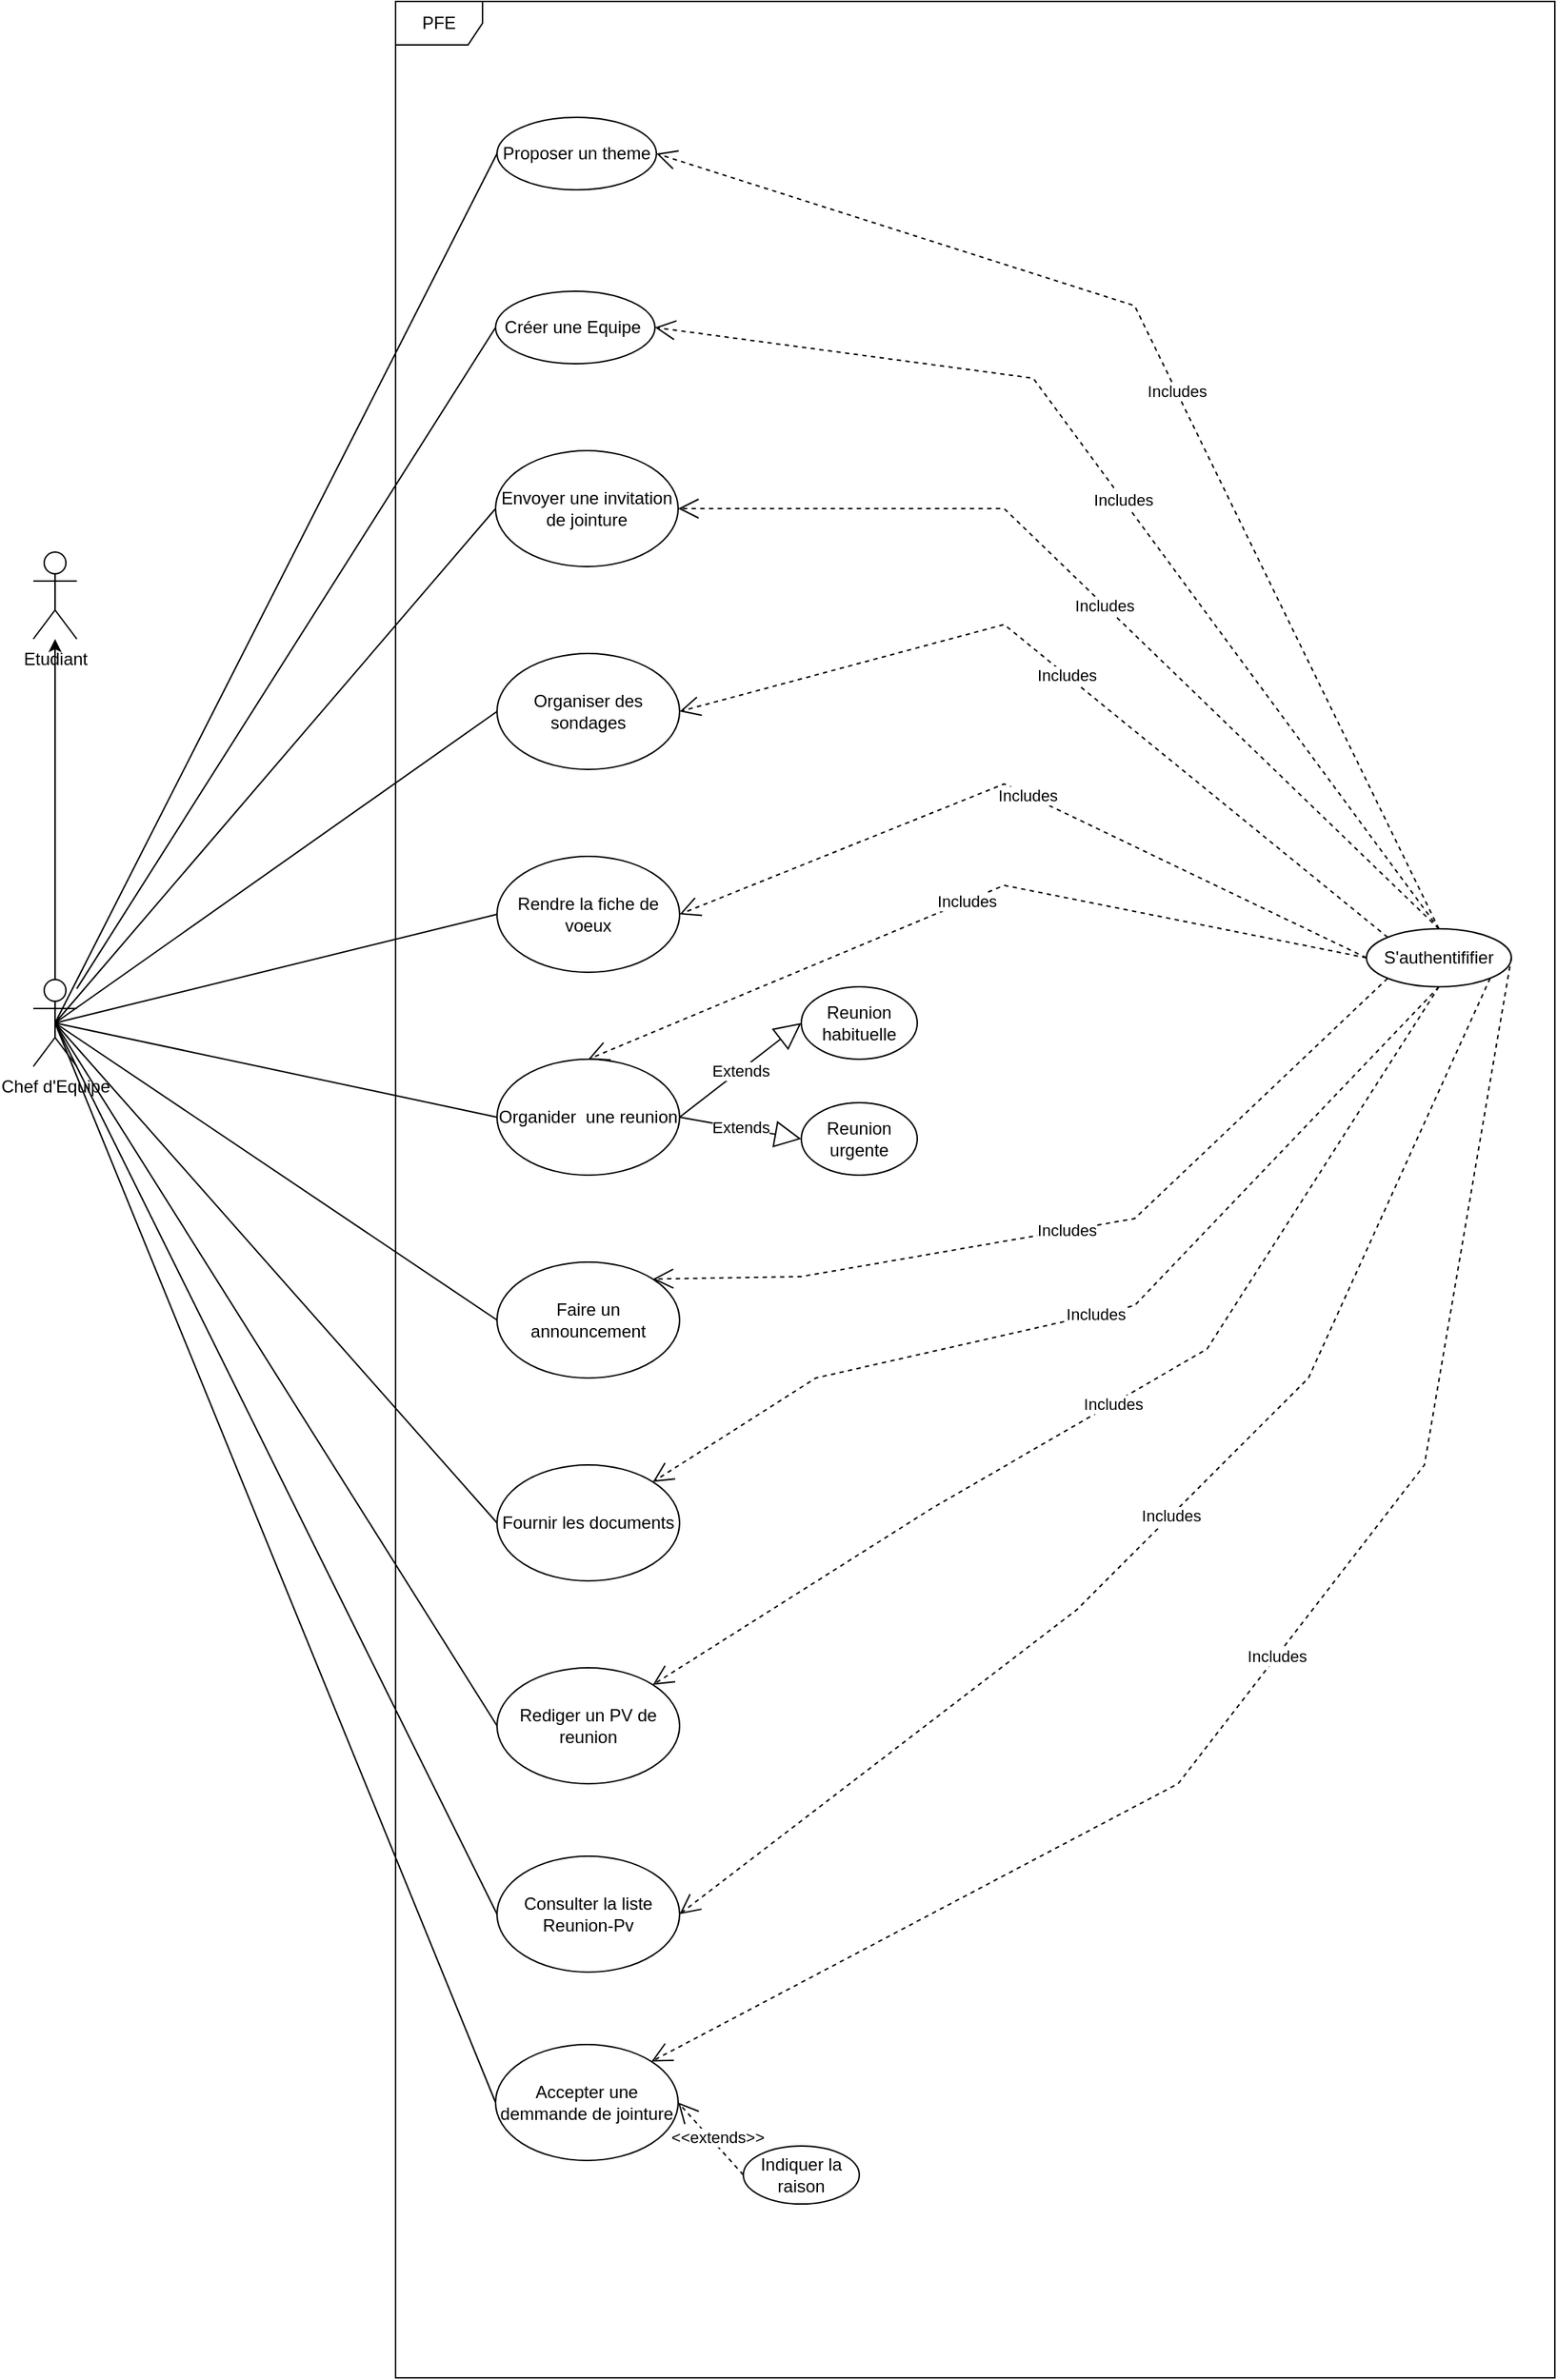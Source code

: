 <mxfile version="16.6.6" type="github">
  <diagram id="A067LKS2ry-VZMvpZOUi" name="Page-1">
    <mxGraphModel dx="744" dy="406" grid="1" gridSize="10" guides="1" tooltips="1" connect="1" arrows="1" fold="1" page="1" pageScale="1" pageWidth="827" pageHeight="1169" math="0" shadow="0">
      <root>
        <mxCell id="0" />
        <mxCell id="1" parent="0" />
        <mxCell id="kKdQHFVWe_23k0Kt-Wqn-3" value="" style="edgeStyle=orthogonalEdgeStyle;rounded=0;orthogonalLoop=1;jettySize=auto;html=1;" parent="1" source="kKdQHFVWe_23k0Kt-Wqn-1" target="kKdQHFVWe_23k0Kt-Wqn-2" edge="1">
          <mxGeometry relative="1" as="geometry" />
        </mxCell>
        <mxCell id="kKdQHFVWe_23k0Kt-Wqn-1" value="Chef d&#39;Equipe" style="shape=umlActor;verticalLabelPosition=bottom;verticalAlign=top;html=1;outlineConnect=0;" parent="1" vertex="1">
          <mxGeometry x="40" y="675" width="30" height="60" as="geometry" />
        </mxCell>
        <mxCell id="kKdQHFVWe_23k0Kt-Wqn-2" value="Etudiant&lt;br&gt;" style="shape=umlActor;verticalLabelPosition=bottom;verticalAlign=top;html=1;outlineConnect=0;" parent="1" vertex="1">
          <mxGeometry x="40" y="380" width="30" height="60" as="geometry" />
        </mxCell>
        <mxCell id="kKdQHFVWe_23k0Kt-Wqn-8" value="PFE" style="shape=umlFrame;whiteSpace=wrap;html=1;" parent="1" vertex="1">
          <mxGeometry x="290" width="800" height="1640" as="geometry" />
        </mxCell>
        <mxCell id="kKdQHFVWe_23k0Kt-Wqn-9" value="Proposer un theme" style="ellipse;whiteSpace=wrap;html=1;" parent="1" vertex="1">
          <mxGeometry x="360" y="80" width="110" height="50" as="geometry" />
        </mxCell>
        <mxCell id="kKdQHFVWe_23k0Kt-Wqn-10" value="Créer une Equipe&amp;nbsp;" style="ellipse;whiteSpace=wrap;html=1;" parent="1" vertex="1">
          <mxGeometry x="359" y="200" width="110" height="50" as="geometry" />
        </mxCell>
        <mxCell id="kKdQHFVWe_23k0Kt-Wqn-11" value="Envoyer une invitation de jointure" style="ellipse;whiteSpace=wrap;html=1;" parent="1" vertex="1">
          <mxGeometry x="359" y="310" width="126" height="80" as="geometry" />
        </mxCell>
        <mxCell id="kKdQHFVWe_23k0Kt-Wqn-12" value="Organiser des sondages" style="ellipse;whiteSpace=wrap;html=1;" parent="1" vertex="1">
          <mxGeometry x="360" y="450" width="126" height="80" as="geometry" />
        </mxCell>
        <mxCell id="kKdQHFVWe_23k0Kt-Wqn-13" value="Rendre la fiche de voeux" style="ellipse;whiteSpace=wrap;html=1;" parent="1" vertex="1">
          <mxGeometry x="360" y="590" width="126" height="80" as="geometry" />
        </mxCell>
        <mxCell id="kKdQHFVWe_23k0Kt-Wqn-14" value="Organider&amp;nbsp; une reunion" style="ellipse;whiteSpace=wrap;html=1;" parent="1" vertex="1">
          <mxGeometry x="360" y="730" width="126" height="80" as="geometry" />
        </mxCell>
        <mxCell id="kKdQHFVWe_23k0Kt-Wqn-16" value="Reunion urgente" style="ellipse;whiteSpace=wrap;html=1;" parent="1" vertex="1">
          <mxGeometry x="570" y="760" width="80" height="50" as="geometry" />
        </mxCell>
        <mxCell id="kKdQHFVWe_23k0Kt-Wqn-18" value="Extends" style="endArrow=block;endSize=16;endFill=0;html=1;rounded=0;exitX=1;exitY=0.5;exitDx=0;exitDy=0;entryX=0;entryY=0.5;entryDx=0;entryDy=0;" parent="1" source="kKdQHFVWe_23k0Kt-Wqn-14" target="kKdQHFVWe_23k0Kt-Wqn-20" edge="1">
          <mxGeometry width="160" relative="1" as="geometry">
            <mxPoint x="540" y="770" as="sourcePoint" />
            <mxPoint x="570" y="705.0" as="targetPoint" />
          </mxGeometry>
        </mxCell>
        <mxCell id="kKdQHFVWe_23k0Kt-Wqn-19" value="Extends" style="endArrow=block;endSize=16;endFill=0;html=1;rounded=0;exitX=1;exitY=0.5;exitDx=0;exitDy=0;entryX=0;entryY=0.5;entryDx=0;entryDy=0;" parent="1" source="kKdQHFVWe_23k0Kt-Wqn-14" target="kKdQHFVWe_23k0Kt-Wqn-16" edge="1">
          <mxGeometry width="160" relative="1" as="geometry">
            <mxPoint x="496.0" y="780.0" as="sourcePoint" />
            <mxPoint x="580.0" y="720.0" as="targetPoint" />
          </mxGeometry>
        </mxCell>
        <mxCell id="kKdQHFVWe_23k0Kt-Wqn-20" value="Reunion habituelle" style="ellipse;whiteSpace=wrap;html=1;" parent="1" vertex="1">
          <mxGeometry x="570" y="680" width="80" height="50" as="geometry" />
        </mxCell>
        <mxCell id="kKdQHFVWe_23k0Kt-Wqn-21" value="Faire un announcement" style="ellipse;whiteSpace=wrap;html=1;" parent="1" vertex="1">
          <mxGeometry x="360" y="870" width="126" height="80" as="geometry" />
        </mxCell>
        <mxCell id="kKdQHFVWe_23k0Kt-Wqn-22" value="Fournir les documents" style="ellipse;whiteSpace=wrap;html=1;" parent="1" vertex="1">
          <mxGeometry x="360" y="1010" width="126" height="80" as="geometry" />
        </mxCell>
        <mxCell id="kKdQHFVWe_23k0Kt-Wqn-23" value="Rediger un PV de reunion" style="ellipse;whiteSpace=wrap;html=1;" parent="1" vertex="1">
          <mxGeometry x="360" y="1150" width="126" height="80" as="geometry" />
        </mxCell>
        <mxCell id="kKdQHFVWe_23k0Kt-Wqn-26" value="Consulter la liste Reunion-Pv" style="ellipse;whiteSpace=wrap;html=1;" parent="1" vertex="1">
          <mxGeometry x="360" y="1280" width="126" height="80" as="geometry" />
        </mxCell>
        <mxCell id="kKdQHFVWe_23k0Kt-Wqn-29" value="" style="endArrow=none;html=1;rounded=0;entryX=0;entryY=0.5;entryDx=0;entryDy=0;exitX=0.5;exitY=0.5;exitDx=0;exitDy=0;exitPerimeter=0;" parent="1" source="kKdQHFVWe_23k0Kt-Wqn-1" target="kKdQHFVWe_23k0Kt-Wqn-9" edge="1">
          <mxGeometry width="50" height="50" relative="1" as="geometry">
            <mxPoint x="50" y="650" as="sourcePoint" />
            <mxPoint x="100" y="600" as="targetPoint" />
          </mxGeometry>
        </mxCell>
        <mxCell id="kKdQHFVWe_23k0Kt-Wqn-31" value="" style="endArrow=none;html=1;rounded=0;entryX=0;entryY=0.5;entryDx=0;entryDy=0;" parent="1" source="kKdQHFVWe_23k0Kt-Wqn-1" target="kKdQHFVWe_23k0Kt-Wqn-10" edge="1">
          <mxGeometry width="50" height="50" relative="1" as="geometry">
            <mxPoint x="130" y="620" as="sourcePoint" />
            <mxPoint x="180" y="570" as="targetPoint" />
          </mxGeometry>
        </mxCell>
        <mxCell id="kKdQHFVWe_23k0Kt-Wqn-33" value="" style="endArrow=none;html=1;rounded=0;entryX=0;entryY=0.5;entryDx=0;entryDy=0;exitX=0.5;exitY=0.5;exitDx=0;exitDy=0;exitPerimeter=0;" parent="1" source="kKdQHFVWe_23k0Kt-Wqn-1" target="kKdQHFVWe_23k0Kt-Wqn-11" edge="1">
          <mxGeometry width="50" height="50" relative="1" as="geometry">
            <mxPoint x="80" y="581.99" as="sourcePoint" />
            <mxPoint x="369" y="235" as="targetPoint" />
          </mxGeometry>
        </mxCell>
        <mxCell id="kKdQHFVWe_23k0Kt-Wqn-34" value="" style="endArrow=none;html=1;rounded=0;entryX=0;entryY=0.5;entryDx=0;entryDy=0;exitX=0.5;exitY=0.5;exitDx=0;exitDy=0;exitPerimeter=0;" parent="1" source="kKdQHFVWe_23k0Kt-Wqn-1" target="kKdQHFVWe_23k0Kt-Wqn-12" edge="1">
          <mxGeometry width="50" height="50" relative="1" as="geometry">
            <mxPoint x="65" y="600" as="sourcePoint" />
            <mxPoint x="369.0" y="360" as="targetPoint" />
          </mxGeometry>
        </mxCell>
        <mxCell id="kKdQHFVWe_23k0Kt-Wqn-35" value="" style="endArrow=none;html=1;rounded=0;entryX=0;entryY=0.5;entryDx=0;entryDy=0;exitX=0.5;exitY=0.5;exitDx=0;exitDy=0;exitPerimeter=0;" parent="1" source="kKdQHFVWe_23k0Kt-Wqn-1" target="kKdQHFVWe_23k0Kt-Wqn-13" edge="1">
          <mxGeometry width="50" height="50" relative="1" as="geometry">
            <mxPoint x="65" y="600" as="sourcePoint" />
            <mxPoint x="370.0" y="500" as="targetPoint" />
          </mxGeometry>
        </mxCell>
        <mxCell id="kKdQHFVWe_23k0Kt-Wqn-37" value="" style="endArrow=none;html=1;rounded=0;entryX=0;entryY=0.5;entryDx=0;entryDy=0;exitX=0.5;exitY=0.5;exitDx=0;exitDy=0;exitPerimeter=0;" parent="1" source="kKdQHFVWe_23k0Kt-Wqn-1" target="kKdQHFVWe_23k0Kt-Wqn-14" edge="1">
          <mxGeometry width="50" height="50" relative="1" as="geometry">
            <mxPoint x="65" y="600" as="sourcePoint" />
            <mxPoint x="370.0" y="640" as="targetPoint" />
          </mxGeometry>
        </mxCell>
        <mxCell id="kKdQHFVWe_23k0Kt-Wqn-38" value="" style="endArrow=none;html=1;rounded=0;entryX=0;entryY=0.5;entryDx=0;entryDy=0;exitX=0.5;exitY=0.5;exitDx=0;exitDy=0;exitPerimeter=0;" parent="1" source="kKdQHFVWe_23k0Kt-Wqn-1" target="kKdQHFVWe_23k0Kt-Wqn-21" edge="1">
          <mxGeometry width="50" height="50" relative="1" as="geometry">
            <mxPoint x="65" y="600" as="sourcePoint" />
            <mxPoint x="370.0" y="780" as="targetPoint" />
          </mxGeometry>
        </mxCell>
        <mxCell id="kKdQHFVWe_23k0Kt-Wqn-41" value="" style="endArrow=none;html=1;rounded=0;entryX=0;entryY=0.5;entryDx=0;entryDy=0;exitX=0.5;exitY=0.5;exitDx=0;exitDy=0;exitPerimeter=0;" parent="1" source="kKdQHFVWe_23k0Kt-Wqn-1" target="kKdQHFVWe_23k0Kt-Wqn-22" edge="1">
          <mxGeometry width="50" height="50" relative="1" as="geometry">
            <mxPoint x="65" y="715" as="sourcePoint" />
            <mxPoint x="370.0" y="920" as="targetPoint" />
          </mxGeometry>
        </mxCell>
        <mxCell id="kKdQHFVWe_23k0Kt-Wqn-42" value="" style="endArrow=none;html=1;rounded=0;entryX=0;entryY=0.5;entryDx=0;entryDy=0;exitX=0.5;exitY=0.5;exitDx=0;exitDy=0;exitPerimeter=0;" parent="1" source="kKdQHFVWe_23k0Kt-Wqn-1" target="kKdQHFVWe_23k0Kt-Wqn-23" edge="1">
          <mxGeometry width="50" height="50" relative="1" as="geometry">
            <mxPoint x="65" y="715" as="sourcePoint" />
            <mxPoint x="370.0" y="1060" as="targetPoint" />
          </mxGeometry>
        </mxCell>
        <mxCell id="kKdQHFVWe_23k0Kt-Wqn-43" value="" style="endArrow=none;html=1;rounded=0;entryX=0;entryY=0.5;entryDx=0;entryDy=0;exitX=0.5;exitY=0.5;exitDx=0;exitDy=0;exitPerimeter=0;" parent="1" source="kKdQHFVWe_23k0Kt-Wqn-1" target="kKdQHFVWe_23k0Kt-Wqn-26" edge="1">
          <mxGeometry width="50" height="50" relative="1" as="geometry">
            <mxPoint x="65" y="715" as="sourcePoint" />
            <mxPoint x="370.0" y="1200" as="targetPoint" />
          </mxGeometry>
        </mxCell>
        <mxCell id="kKdQHFVWe_23k0Kt-Wqn-44" value="S&#39;authentififier" style="ellipse;whiteSpace=wrap;html=1;" parent="1" vertex="1">
          <mxGeometry x="960" y="640" width="100" height="40" as="geometry" />
        </mxCell>
        <mxCell id="kKdQHFVWe_23k0Kt-Wqn-45" value="Includes" style="endArrow=open;endSize=12;dashed=1;html=1;rounded=0;exitX=0.5;exitY=0;exitDx=0;exitDy=0;entryX=1;entryY=0.5;entryDx=0;entryDy=0;" parent="1" source="kKdQHFVWe_23k0Kt-Wqn-44" target="kKdQHFVWe_23k0Kt-Wqn-9" edge="1">
          <mxGeometry width="160" relative="1" as="geometry">
            <mxPoint x="845" y="605" as="sourcePoint" />
            <mxPoint x="485.0" y="550" as="targetPoint" />
            <Array as="points">
              <mxPoint x="800" y="210" />
            </Array>
          </mxGeometry>
        </mxCell>
        <mxCell id="kKdQHFVWe_23k0Kt-Wqn-46" value="Includes" style="endArrow=open;endSize=12;dashed=1;html=1;rounded=0;exitX=0.5;exitY=0;exitDx=0;exitDy=0;entryX=1;entryY=0.5;entryDx=0;entryDy=0;" parent="1" source="kKdQHFVWe_23k0Kt-Wqn-44" target="kKdQHFVWe_23k0Kt-Wqn-10" edge="1">
          <mxGeometry width="160" relative="1" as="geometry">
            <mxPoint x="795.0" y="625" as="sourcePoint" />
            <mxPoint x="480" y="115.0" as="targetPoint" />
            <Array as="points">
              <mxPoint x="730" y="260" />
            </Array>
          </mxGeometry>
        </mxCell>
        <mxCell id="kKdQHFVWe_23k0Kt-Wqn-47" value="Includes" style="endArrow=open;endSize=12;dashed=1;html=1;rounded=0;entryX=1;entryY=0.5;entryDx=0;entryDy=0;exitX=0.5;exitY=0;exitDx=0;exitDy=0;" parent="1" source="kKdQHFVWe_23k0Kt-Wqn-44" target="kKdQHFVWe_23k0Kt-Wqn-11" edge="1">
          <mxGeometry width="160" relative="1" as="geometry">
            <mxPoint x="960" y="580" as="sourcePoint" />
            <mxPoint x="479" y="235.0" as="targetPoint" />
            <Array as="points">
              <mxPoint x="710" y="350" />
            </Array>
          </mxGeometry>
        </mxCell>
        <mxCell id="kKdQHFVWe_23k0Kt-Wqn-49" value="Includes" style="endArrow=open;endSize=12;dashed=1;html=1;rounded=0;entryX=1;entryY=0.5;entryDx=0;entryDy=0;exitX=0;exitY=0;exitDx=0;exitDy=0;" parent="1" source="kKdQHFVWe_23k0Kt-Wqn-44" target="kKdQHFVWe_23k0Kt-Wqn-12" edge="1">
          <mxGeometry width="160" relative="1" as="geometry">
            <mxPoint x="970" y="590" as="sourcePoint" />
            <mxPoint x="495.0" y="360.0" as="targetPoint" />
            <Array as="points">
              <mxPoint x="710" y="430" />
            </Array>
          </mxGeometry>
        </mxCell>
        <mxCell id="kKdQHFVWe_23k0Kt-Wqn-50" value="Includes" style="endArrow=open;endSize=12;dashed=1;html=1;rounded=0;entryX=1;entryY=0.5;entryDx=0;entryDy=0;exitX=0;exitY=0.5;exitDx=0;exitDy=0;" parent="1" source="kKdQHFVWe_23k0Kt-Wqn-44" target="kKdQHFVWe_23k0Kt-Wqn-13" edge="1">
          <mxGeometry width="160" relative="1" as="geometry">
            <mxPoint x="944.645" y="605.858" as="sourcePoint" />
            <mxPoint x="496.0" y="500" as="targetPoint" />
            <Array as="points">
              <mxPoint x="710" y="540" />
            </Array>
          </mxGeometry>
        </mxCell>
        <mxCell id="kKdQHFVWe_23k0Kt-Wqn-51" value="Includes" style="endArrow=open;endSize=12;dashed=1;html=1;rounded=0;entryX=0.5;entryY=0;entryDx=0;entryDy=0;exitX=0;exitY=0.5;exitDx=0;exitDy=0;" parent="1" source="kKdQHFVWe_23k0Kt-Wqn-44" target="kKdQHFVWe_23k0Kt-Wqn-14" edge="1">
          <mxGeometry width="160" relative="1" as="geometry">
            <mxPoint x="910" y="630" as="sourcePoint" />
            <mxPoint x="496.0" y="640" as="targetPoint" />
            <Array as="points">
              <mxPoint x="710" y="610" />
            </Array>
          </mxGeometry>
        </mxCell>
        <mxCell id="kKdQHFVWe_23k0Kt-Wqn-56" value="Includes" style="endArrow=open;endSize=12;dashed=1;html=1;rounded=0;entryX=1;entryY=0;entryDx=0;entryDy=0;exitX=0;exitY=1;exitDx=0;exitDy=0;" parent="1" source="kKdQHFVWe_23k0Kt-Wqn-44" target="kKdQHFVWe_23k0Kt-Wqn-21" edge="1">
          <mxGeometry width="160" relative="1" as="geometry">
            <mxPoint x="954.854" y="644.226" as="sourcePoint" />
            <mxPoint x="433.0" y="820.0" as="targetPoint" />
            <Array as="points">
              <mxPoint x="800" y="840" />
              <mxPoint x="570" y="880" />
            </Array>
          </mxGeometry>
        </mxCell>
        <mxCell id="kKdQHFVWe_23k0Kt-Wqn-57" value="Includes" style="endArrow=open;endSize=12;dashed=1;html=1;rounded=0;entryX=1;entryY=0;entryDx=0;entryDy=0;exitX=0.5;exitY=1;exitDx=0;exitDy=0;" parent="1" source="kKdQHFVWe_23k0Kt-Wqn-44" target="kKdQHFVWe_23k0Kt-Wqn-22" edge="1">
          <mxGeometry width="160" relative="1" as="geometry">
            <mxPoint x="984.854" y="684.226" as="sourcePoint" />
            <mxPoint x="477.317" y="891.57" as="targetPoint" />
            <Array as="points">
              <mxPoint x="800" y="900" />
              <mxPoint x="580" y="950" />
            </Array>
          </mxGeometry>
        </mxCell>
        <mxCell id="kKdQHFVWe_23k0Kt-Wqn-58" value="Includes" style="endArrow=open;endSize=12;dashed=1;html=1;rounded=0;entryX=1;entryY=0;entryDx=0;entryDy=0;exitX=0.5;exitY=1;exitDx=0;exitDy=0;" parent="1" source="kKdQHFVWe_23k0Kt-Wqn-44" target="kKdQHFVWe_23k0Kt-Wqn-23" edge="1">
          <mxGeometry width="160" relative="1" as="geometry">
            <mxPoint x="1020" y="690.0" as="sourcePoint" />
            <mxPoint x="477.317" y="1031.57" as="targetPoint" />
            <Array as="points">
              <mxPoint x="850" y="930" />
              <mxPoint x="660" y="1040" />
            </Array>
          </mxGeometry>
        </mxCell>
        <mxCell id="kKdQHFVWe_23k0Kt-Wqn-59" value="Includes" style="endArrow=open;endSize=12;dashed=1;html=1;rounded=0;entryX=1;entryY=0.5;entryDx=0;entryDy=0;exitX=1;exitY=1;exitDx=0;exitDy=0;" parent="1" source="kKdQHFVWe_23k0Kt-Wqn-44" target="kKdQHFVWe_23k0Kt-Wqn-26" edge="1">
          <mxGeometry width="160" relative="1" as="geometry">
            <mxPoint x="1020" y="690.0" as="sourcePoint" />
            <mxPoint x="477.317" y="1171.57" as="targetPoint" />
            <Array as="points">
              <mxPoint x="920" y="950" />
              <mxPoint x="760" y="1110" />
            </Array>
          </mxGeometry>
        </mxCell>
        <mxCell id="tkAfyqhqfIjrdCeZFMqN-15" value="Accepter une demmande de jointure" style="ellipse;whiteSpace=wrap;html=1;" vertex="1" parent="1">
          <mxGeometry x="359" y="1410" width="126" height="80" as="geometry" />
        </mxCell>
        <mxCell id="tkAfyqhqfIjrdCeZFMqN-16" value="Indiquer la raison" style="ellipse;whiteSpace=wrap;html=1;" vertex="1" parent="1">
          <mxGeometry x="530" y="1480" width="80" height="40" as="geometry" />
        </mxCell>
        <mxCell id="tkAfyqhqfIjrdCeZFMqN-17" value="&amp;lt;&amp;lt;extends&amp;gt;&amp;gt;" style="endArrow=open;endSize=12;dashed=1;html=1;rounded=0;entryX=1;entryY=0.5;entryDx=0;entryDy=0;exitX=0;exitY=0.5;exitDx=0;exitDy=0;" edge="1" parent="1" source="tkAfyqhqfIjrdCeZFMqN-16" target="tkAfyqhqfIjrdCeZFMqN-15">
          <mxGeometry x="-0.081" y="-4" width="160" relative="1" as="geometry">
            <mxPoint x="540" y="1490" as="sourcePoint" />
            <mxPoint x="483.454" y="1485.632" as="targetPoint" />
            <Array as="points" />
            <mxPoint as="offset" />
          </mxGeometry>
        </mxCell>
        <mxCell id="tkAfyqhqfIjrdCeZFMqN-18" value="" style="endArrow=none;html=1;rounded=0;exitX=0.5;exitY=0.5;exitDx=0;exitDy=0;exitPerimeter=0;entryX=0;entryY=0.5;entryDx=0;entryDy=0;" edge="1" parent="1" source="kKdQHFVWe_23k0Kt-Wqn-1" target="tkAfyqhqfIjrdCeZFMqN-15">
          <mxGeometry width="50" height="50" relative="1" as="geometry">
            <mxPoint x="70" y="870" as="sourcePoint" />
            <mxPoint x="120" y="820" as="targetPoint" />
          </mxGeometry>
        </mxCell>
        <mxCell id="tkAfyqhqfIjrdCeZFMqN-19" value="Includes" style="endArrow=open;endSize=12;dashed=1;html=1;rounded=0;entryX=1;entryY=0;entryDx=0;entryDy=0;exitX=1;exitY=0.5;exitDx=0;exitDy=0;" edge="1" parent="1" source="kKdQHFVWe_23k0Kt-Wqn-44" target="tkAfyqhqfIjrdCeZFMqN-15">
          <mxGeometry width="160" relative="1" as="geometry">
            <mxPoint x="1054.956" y="684.3" as="sourcePoint" />
            <mxPoint x="496.0" y="1330" as="targetPoint" />
            <Array as="points">
              <mxPoint x="1000" y="1010" />
              <mxPoint x="830" y="1230" />
            </Array>
          </mxGeometry>
        </mxCell>
      </root>
    </mxGraphModel>
  </diagram>
</mxfile>
